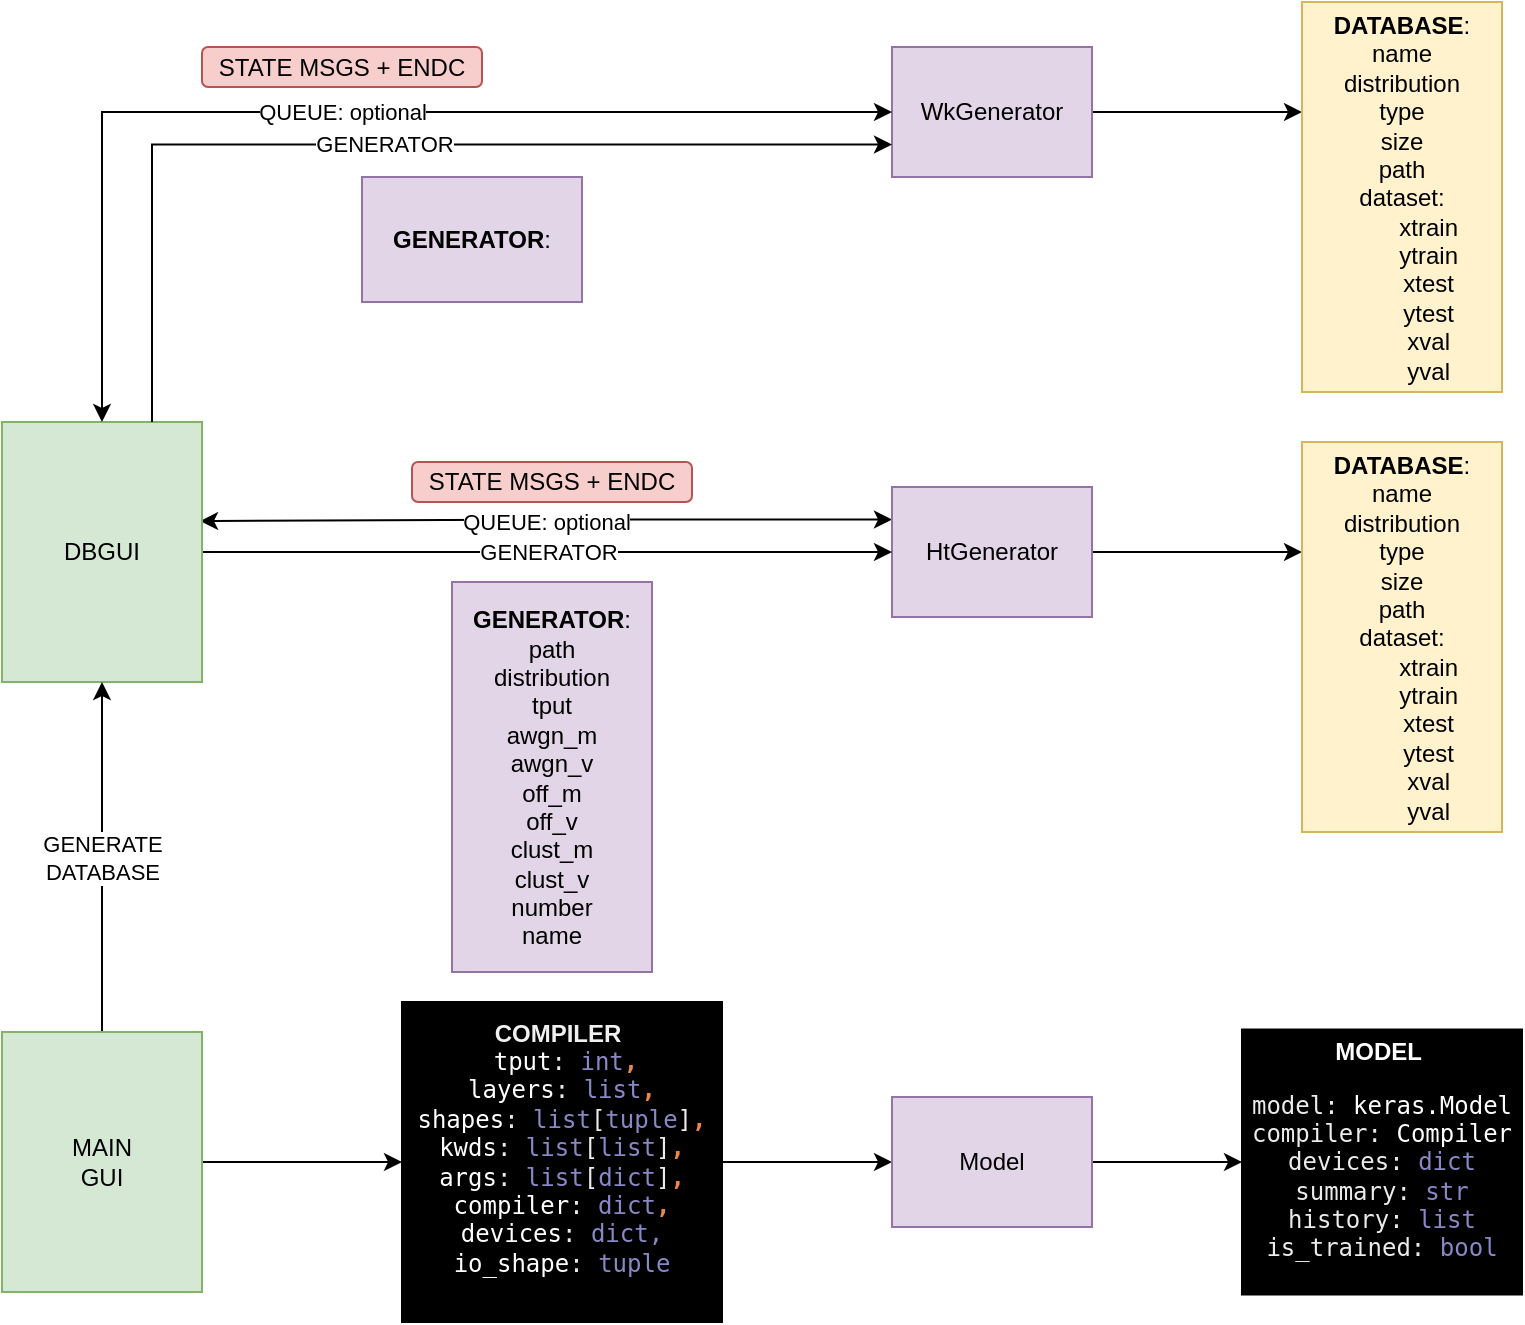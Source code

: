 <mxfile version="19.0.3" type="device"><diagram id="jM5Tjway_4YP4iiUsRrD" name="Página-1"><mxGraphModel dx="1422" dy="1525" grid="1" gridSize="10" guides="1" tooltips="1" connect="1" arrows="1" fold="1" page="1" pageScale="1" pageWidth="760" pageHeight="660" math="0" shadow="0"><root><mxCell id="0"/><mxCell id="1" parent="0"/><mxCell id="7" style="edgeStyle=orthogonalEdgeStyle;rounded=0;orthogonalLoop=1;jettySize=auto;html=1;exitX=1;exitY=0.5;exitDx=0;exitDy=0;entryX=0;entryY=0.5;entryDx=0;entryDy=0;" parent="1" source="ItNgEbb21SRkXacaxXQp-1" target="6" edge="1"><mxGeometry relative="1" as="geometry"/></mxCell><mxCell id="ItNgEbb21SRkXacaxXQp-1" value="&lt;b&gt;&lt;font color=&quot;#f0f0f0&quot;&gt;COMPILER&lt;/font&gt;:&lt;br&gt;&lt;/b&gt;{&lt;span style=&quot;font-family: &amp;quot;jetbrains mono&amp;quot; , monospace ; color: rgb(255 , 255 , 255)&quot;&gt;tput&lt;/span&gt;&lt;span style=&quot;color: rgb(235 , 235 , 235) ; font-family: &amp;quot;jetbrains mono&amp;quot; , monospace&quot;&gt;: &lt;/span&gt;&lt;span style=&quot;font-family: &amp;quot;jetbrains mono&amp;quot; , monospace ; color: rgb(136 , 136 , 198)&quot;&gt;int&lt;/span&gt;&lt;span style=&quot;font-family: &amp;quot;jetbrains mono&amp;quot; , monospace ; color: rgb(237 , 134 , 74) ; font-weight: bold&quot;&gt;, &lt;br&gt;&lt;/span&gt;&lt;span style=&quot;font-family: &amp;quot;jetbrains mono&amp;quot; , monospace ; color: rgb(255 , 255 , 255)&quot;&gt;layers&lt;/span&gt;&lt;span style=&quot;color: rgb(235 , 235 , 235) ; font-family: &amp;quot;jetbrains mono&amp;quot; , monospace&quot;&gt;: &lt;/span&gt;&lt;span style=&quot;font-family: &amp;quot;jetbrains mono&amp;quot; , monospace ; color: rgb(136 , 136 , 198)&quot;&gt;list&lt;/span&gt;&lt;span style=&quot;font-family: &amp;quot;jetbrains mono&amp;quot; , monospace ; color: rgb(237 , 134 , 74) ; font-weight: bold&quot;&gt;, &lt;br&gt;&lt;/span&gt;&lt;span style=&quot;font-family: &amp;quot;jetbrains mono&amp;quot; , monospace ; color: rgb(255 , 255 , 255)&quot;&gt;shapes&lt;/span&gt;&lt;span style=&quot;color: rgb(235 , 235 , 235) ; font-family: &amp;quot;jetbrains mono&amp;quot; , monospace&quot;&gt;: &lt;/span&gt;&lt;span style=&quot;font-family: &amp;quot;jetbrains mono&amp;quot; , monospace ; color: rgb(136 , 136 , 198)&quot;&gt;list&lt;/span&gt;&lt;span style=&quot;color: rgb(235 , 235 , 235) ; font-family: &amp;quot;jetbrains mono&amp;quot; , monospace&quot;&gt;[&lt;/span&gt;&lt;span style=&quot;font-family: &amp;quot;jetbrains mono&amp;quot; , monospace ; color: rgb(136 , 136 , 198)&quot;&gt;tuple&lt;/span&gt;&lt;span style=&quot;color: rgb(235 , 235 , 235) ; font-family: &amp;quot;jetbrains mono&amp;quot; , monospace&quot;&gt;]&lt;/span&gt;&lt;span style=&quot;font-family: &amp;quot;jetbrains mono&amp;quot; , monospace ; color: rgb(237 , 134 , 74) ; font-weight: bold&quot;&gt;, &lt;/span&gt;&lt;span style=&quot;font-family: &amp;quot;jetbrains mono&amp;quot; , monospace ; color: rgb(255 , 255 , 255)&quot;&gt;kwds&lt;/span&gt;&lt;span style=&quot;color: rgb(235 , 235 , 235) ; font-family: &amp;quot;jetbrains mono&amp;quot; , monospace&quot;&gt;: &lt;/span&gt;&lt;span style=&quot;font-family: &amp;quot;jetbrains mono&amp;quot; , monospace ; color: rgb(136 , 136 , 198)&quot;&gt;list&lt;/span&gt;&lt;span style=&quot;color: rgb(235 , 235 , 235) ; font-family: &amp;quot;jetbrains mono&amp;quot; , monospace&quot;&gt;[&lt;/span&gt;&lt;span style=&quot;font-family: &amp;quot;jetbrains mono&amp;quot; , monospace ; color: rgb(136 , 136 , 198)&quot;&gt;list&lt;/span&gt;&lt;span style=&quot;color: rgb(235 , 235 , 235) ; font-family: &amp;quot;jetbrains mono&amp;quot; , monospace&quot;&gt;]&lt;/span&gt;&lt;span style=&quot;font-family: &amp;quot;jetbrains mono&amp;quot; , monospace ; color: rgb(237 , 134 , 74) ; font-weight: bold&quot;&gt;, &lt;br&gt;&lt;/span&gt;&lt;span style=&quot;font-family: &amp;quot;jetbrains mono&amp;quot; , monospace ; color: rgb(255 , 255 , 255)&quot;&gt;args&lt;/span&gt;&lt;span style=&quot;color: rgb(235 , 235 , 235) ; font-family: &amp;quot;jetbrains mono&amp;quot; , monospace&quot;&gt;: &lt;/span&gt;&lt;span style=&quot;font-family: &amp;quot;jetbrains mono&amp;quot; , monospace ; color: rgb(136 , 136 , 198)&quot;&gt;list&lt;/span&gt;&lt;span style=&quot;color: rgb(235 , 235 , 235) ; font-family: &amp;quot;jetbrains mono&amp;quot; , monospace&quot;&gt;[&lt;/span&gt;&lt;span style=&quot;font-family: &amp;quot;jetbrains mono&amp;quot; , monospace ; color: rgb(136 , 136 , 198)&quot;&gt;dict&lt;/span&gt;&lt;span style=&quot;color: rgb(235 , 235 , 235) ; font-family: &amp;quot;jetbrains mono&amp;quot; , monospace&quot;&gt;]&lt;/span&gt;&lt;span style=&quot;font-family: &amp;quot;jetbrains mono&amp;quot; , monospace ; color: rgb(237 , 134 , 74) ; font-weight: bold&quot;&gt;, &lt;br&gt;&lt;/span&gt;&lt;span style=&quot;font-family: &amp;quot;jetbrains mono&amp;quot; , monospace ; color: rgb(255 , 255 , 255)&quot;&gt;compiler&lt;/span&gt;&lt;span style=&quot;color: rgb(235 , 235 , 235) ; font-family: &amp;quot;jetbrains mono&amp;quot; , monospace&quot;&gt;: &lt;/span&gt;&lt;span style=&quot;font-family: &amp;quot;jetbrains mono&amp;quot; , monospace ; color: rgb(136 , 136 , 198)&quot;&gt;dict&lt;/span&gt;&lt;span style=&quot;font-family: &amp;quot;jetbrains mono&amp;quot; , monospace ; color: rgb(237 , 134 , 74) ; font-weight: bold&quot;&gt;,&lt;/span&gt;&lt;span style=&quot;font-family: &amp;quot;jetbrains mono&amp;quot; , monospace ; font-weight: bold ; background-color: rgb(19 , 19 , 20)&quot;&gt;&lt;font color=&quot;#ebebeb&quot;&gt;&lt;br&gt;&lt;/font&gt;&lt;/span&gt;&lt;span style=&quot;font-family: &amp;quot;jetbrains mono&amp;quot; , monospace ; color: rgb(255 , 255 , 255)&quot;&gt;devices&lt;/span&gt;&lt;span style=&quot;color: rgb(235 , 235 , 235) ; font-family: &amp;quot;jetbrains mono&amp;quot; , monospace&quot;&gt;: &lt;/span&gt;&lt;span style=&quot;font-family: &amp;quot;jetbrains mono&amp;quot; , monospace ; color: rgb(136 , 136 , 198)&quot;&gt;dict,&lt;br&gt;&lt;/span&gt;&lt;span style=&quot;font-family: &amp;quot;jetbrains mono&amp;quot; , monospace ; color: rgb(255 , 255 , 255)&quot;&gt;io_shape&lt;/span&gt;&lt;span style=&quot;color: rgb(235 , 235 , 235) ; font-family: &amp;quot;jetbrains mono&amp;quot; , monospace&quot;&gt;:&amp;nbsp;&lt;/span&gt;&lt;span style=&quot;color: rgb(136 , 136 , 198) ; font-family: &amp;quot;jetbrains mono&amp;quot; , monospace&quot;&gt;tuple&lt;/span&gt;&lt;br&gt;}" style="rounded=0;whiteSpace=wrap;html=1;fillColor=#000000;" parent="1" vertex="1"><mxGeometry x="200" y="-160" width="160" height="160" as="geometry"/></mxCell><mxCell id="ItNgEbb21SRkXacaxXQp-10" value="QUEUE: optional" style="edgeStyle=orthogonalEdgeStyle;rounded=0;orthogonalLoop=1;jettySize=auto;html=1;exitX=0;exitY=0.25;exitDx=0;exitDy=0;entryX=0.99;entryY=0.381;entryDx=0;entryDy=0;entryPerimeter=0;strokeColor=default;startArrow=classic;startFill=1;" parent="1" source="ItNgEbb21SRkXacaxXQp-3" target="ItNgEbb21SRkXacaxXQp-4" edge="1"><mxGeometry relative="1" as="geometry"/></mxCell><mxCell id="ItNgEbb21SRkXacaxXQp-12" style="edgeStyle=orthogonalEdgeStyle;rounded=0;orthogonalLoop=1;jettySize=auto;html=1;exitX=1;exitY=0.5;exitDx=0;exitDy=0;startArrow=none;startFill=0;strokeColor=default;" parent="1" source="ItNgEbb21SRkXacaxXQp-3" edge="1"><mxGeometry relative="1" as="geometry"><mxPoint x="650" y="-385" as="targetPoint"/></mxGeometry></mxCell><mxCell id="ItNgEbb21SRkXacaxXQp-3" value="HtGenerator" style="rounded=0;whiteSpace=wrap;html=1;fillColor=#e1d5e7;strokeColor=#9673a6;" parent="1" vertex="1"><mxGeometry x="445" y="-417.5" width="100" height="65" as="geometry"/></mxCell><mxCell id="ItNgEbb21SRkXacaxXQp-6" value="GENERATOR" style="edgeStyle=orthogonalEdgeStyle;rounded=0;orthogonalLoop=1;jettySize=auto;html=1;exitX=1;exitY=0.5;exitDx=0;exitDy=0;entryX=0;entryY=0.5;entryDx=0;entryDy=0;" parent="1" source="ItNgEbb21SRkXacaxXQp-4" target="ItNgEbb21SRkXacaxXQp-3" edge="1"><mxGeometry relative="1" as="geometry"/></mxCell><mxCell id="ItNgEbb21SRkXacaxXQp-4" value="DBGUI" style="rounded=0;whiteSpace=wrap;html=1;fillColor=#d5e8d4;strokeColor=#82b366;" parent="1" vertex="1"><mxGeometry y="-450" width="100" height="130" as="geometry"/></mxCell><mxCell id="ItNgEbb21SRkXacaxXQp-5" value="&lt;b&gt;GENERATOR&lt;/b&gt;:&lt;br&gt;path&lt;br&gt;distribution&lt;br&gt;tput&lt;br&gt;awgn_m&lt;br&gt;awgn_v&lt;br&gt;off_m&lt;br&gt;off_v&lt;br&gt;clust_m&lt;br&gt;clust_v&lt;br&gt;number&lt;br&gt;name" style="rounded=0;whiteSpace=wrap;html=1;fillColor=#e1d5e7;strokeColor=#9673a6;" parent="1" vertex="1"><mxGeometry x="225" y="-370" width="100" height="195" as="geometry"/></mxCell><mxCell id="ItNgEbb21SRkXacaxXQp-11" value="STATE MSGS + ENDC" style="rounded=1;whiteSpace=wrap;html=1;fillColor=#f8cecc;strokeColor=#b85450;" parent="1" vertex="1"><mxGeometry x="205" y="-430" width="140" height="20" as="geometry"/></mxCell><mxCell id="ItNgEbb21SRkXacaxXQp-13" value="&lt;b&gt;DATABASE&lt;/b&gt;:&lt;br&gt;name&lt;br&gt;distribution&lt;br&gt;type&lt;br&gt;size&lt;br&gt;path&lt;br&gt;dataset:&lt;br&gt;&lt;span style=&quot;white-space: pre;&quot;&gt;&#9;&lt;/span&gt;xtrain&lt;br&gt;&lt;span style=&quot;white-space: pre;&quot;&gt;&#9;&lt;/span&gt;ytrain&lt;br&gt;&lt;span style=&quot;white-space: pre;&quot;&gt;&#9;&lt;/span&gt;xtest&lt;br&gt;&lt;span style=&quot;white-space: pre;&quot;&gt;&#9;&lt;/span&gt;ytest&lt;br&gt;&lt;span style=&quot;white-space: pre;&quot;&gt;&#9;&lt;/span&gt;xval&lt;br&gt;&lt;span style=&quot;white-space: pre;&quot;&gt;&#9;&lt;/span&gt;yval" style="rounded=0;whiteSpace=wrap;html=1;fillColor=#fff2cc;strokeColor=#d6b656;" parent="1" vertex="1"><mxGeometry x="650" y="-440" width="100" height="195" as="geometry"/></mxCell><mxCell id="3" value="GENERATE&lt;br&gt;DATABASE" style="edgeStyle=orthogonalEdgeStyle;rounded=0;orthogonalLoop=1;jettySize=auto;html=1;exitX=0.5;exitY=0;exitDx=0;exitDy=0;entryX=0.5;entryY=1;entryDx=0;entryDy=0;" parent="1" source="2" target="ItNgEbb21SRkXacaxXQp-4" edge="1"><mxGeometry relative="1" as="geometry"/></mxCell><mxCell id="4" style="edgeStyle=orthogonalEdgeStyle;rounded=0;orthogonalLoop=1;jettySize=auto;html=1;exitX=1;exitY=0.5;exitDx=0;exitDy=0;" parent="1" source="2" target="ItNgEbb21SRkXacaxXQp-1" edge="1"><mxGeometry relative="1" as="geometry"/></mxCell><mxCell id="2" value="MAIN&lt;br&gt;GUI" style="rounded=0;whiteSpace=wrap;html=1;fillColor=#d5e8d4;strokeColor=#82b366;" parent="1" vertex="1"><mxGeometry y="-145" width="100" height="130" as="geometry"/></mxCell><mxCell id="9" style="edgeStyle=orthogonalEdgeStyle;rounded=0;orthogonalLoop=1;jettySize=auto;html=1;exitX=1;exitY=0.5;exitDx=0;exitDy=0;" parent="1" source="6" target="8" edge="1"><mxGeometry relative="1" as="geometry"/></mxCell><mxCell id="6" value="Model" style="rounded=0;whiteSpace=wrap;html=1;fillColor=#e1d5e7;strokeColor=#9673a6;" parent="1" vertex="1"><mxGeometry x="445" y="-112.5" width="100" height="65" as="geometry"/></mxCell><mxCell id="8" value="&lt;b&gt;&lt;font color=&quot;#ffffff&quot;&gt;MODEL&lt;/font&gt;&lt;/b&gt;:&lt;br&gt;&lt;pre style=&quot;color: rgb(235 , 235 , 235) ; font-family: &amp;quot;jetbrains mono&amp;quot; , monospace&quot;&gt;model: &lt;span style=&quot;color: rgb(255 , 255 , 255)&quot;&gt;keras.Model&lt;/span&gt;&lt;span style=&quot;color: rgb(255 , 255 , 255)&quot;&gt;&lt;br&gt;&lt;/span&gt;compiler: &lt;span style=&quot;color: rgb(255 , 255 , 255)&quot;&gt;Compiler&lt;/span&gt;&lt;span style=&quot;color: rgb(255 , 255 , 255)&quot;&gt;&lt;br&gt;&lt;/span&gt;devices: &lt;span style=&quot;color: rgb(136 , 136 , 198)&quot;&gt;dict&lt;/span&gt;&lt;span style=&quot;color: rgb(136 , 136 , 198)&quot;&gt;&lt;br&gt;&lt;/span&gt;summary: &lt;span style=&quot;color: rgb(136 , 136 , 198)&quot;&gt;str&lt;/span&gt;&lt;span style=&quot;color: rgb(136 , 136 , 198)&quot;&gt;&lt;br&gt;&lt;/span&gt;history: &lt;span style=&quot;color: rgb(136 , 136 , 198)&quot;&gt;list&lt;/span&gt;&lt;span style=&quot;color: rgb(136 , 136 , 198)&quot;&gt;&lt;br&gt;&lt;/span&gt;is_trained: &lt;span style=&quot;color: rgb(136 , 136 , 198)&quot;&gt;bool&lt;/span&gt;&lt;/pre&gt;" style="rounded=0;whiteSpace=wrap;html=1;align=center;fillColor=#000000;" parent="1" vertex="1"><mxGeometry x="620" y="-146.25" width="140" height="132.5" as="geometry"/></mxCell><mxCell id="10" style="edgeStyle=orthogonalEdgeStyle;rounded=0;orthogonalLoop=1;jettySize=auto;html=1;exitX=1;exitY=0.5;exitDx=0;exitDy=0;startArrow=none;startFill=0;strokeColor=default;" parent="1" source="11" edge="1"><mxGeometry relative="1" as="geometry"><mxPoint x="650" y="-605" as="targetPoint"/></mxGeometry></mxCell><mxCell id="11" value="WkGenerator" style="rounded=0;whiteSpace=wrap;html=1;fillColor=#e1d5e7;strokeColor=#9673a6;" parent="1" vertex="1"><mxGeometry x="445" y="-637.5" width="100" height="65" as="geometry"/></mxCell><mxCell id="12" value="&lt;b&gt;DATABASE&lt;/b&gt;:&lt;br&gt;name&lt;br&gt;distribution&lt;br&gt;type&lt;br&gt;size&lt;br&gt;path&lt;br&gt;dataset:&lt;br&gt;&lt;span style=&quot;white-space: pre;&quot;&gt;&#9;&lt;/span&gt;xtrain&lt;br&gt;&lt;span style=&quot;white-space: pre;&quot;&gt;&#9;&lt;/span&gt;ytrain&lt;br&gt;&lt;span style=&quot;white-space: pre;&quot;&gt;&#9;&lt;/span&gt;xtest&lt;br&gt;&lt;span style=&quot;white-space: pre;&quot;&gt;&#9;&lt;/span&gt;ytest&lt;br&gt;&lt;span style=&quot;white-space: pre;&quot;&gt;&#9;&lt;/span&gt;xval&lt;br&gt;&lt;span style=&quot;white-space: pre;&quot;&gt;&#9;&lt;/span&gt;yval" style="rounded=0;whiteSpace=wrap;html=1;fillColor=#fff2cc;strokeColor=#d6b656;" parent="1" vertex="1"><mxGeometry x="650" y="-660" width="100" height="195" as="geometry"/></mxCell><mxCell id="13" value="GENERATOR" style="edgeStyle=orthogonalEdgeStyle;rounded=0;orthogonalLoop=1;jettySize=auto;html=1;exitX=0.75;exitY=0;exitDx=0;exitDy=0;entryX=0;entryY=0.75;entryDx=0;entryDy=0;" parent="1" source="ItNgEbb21SRkXacaxXQp-4" target="11" edge="1"><mxGeometry relative="1" as="geometry"><mxPoint x="110" y="-375" as="sourcePoint"/><mxPoint x="455" y="-375" as="targetPoint"/></mxGeometry></mxCell><mxCell id="14" value="QUEUE: optional" style="edgeStyle=orthogonalEdgeStyle;rounded=0;orthogonalLoop=1;jettySize=auto;html=1;exitX=0;exitY=0.5;exitDx=0;exitDy=0;entryX=0.5;entryY=0;entryDx=0;entryDy=0;strokeColor=default;startArrow=classic;startFill=1;" parent="1" source="11" target="ItNgEbb21SRkXacaxXQp-4" edge="1"><mxGeometry relative="1" as="geometry"><mxPoint x="455" y="-391.25" as="sourcePoint"/><mxPoint x="109" y="-390.47" as="targetPoint"/></mxGeometry></mxCell><mxCell id="16" value="&lt;b&gt;GENERATOR&lt;/b&gt;:&lt;br&gt;" style="rounded=0;whiteSpace=wrap;html=1;fillColor=#e1d5e7;strokeColor=#9673a6;" parent="1" vertex="1"><mxGeometry x="180" y="-572.5" width="110" height="62.5" as="geometry"/></mxCell><mxCell id="17" value="STATE MSGS + ENDC" style="rounded=1;whiteSpace=wrap;html=1;fillColor=#f8cecc;strokeColor=#b85450;" parent="1" vertex="1"><mxGeometry x="100" y="-637.5" width="140" height="20" as="geometry"/></mxCell></root></mxGraphModel></diagram></mxfile>